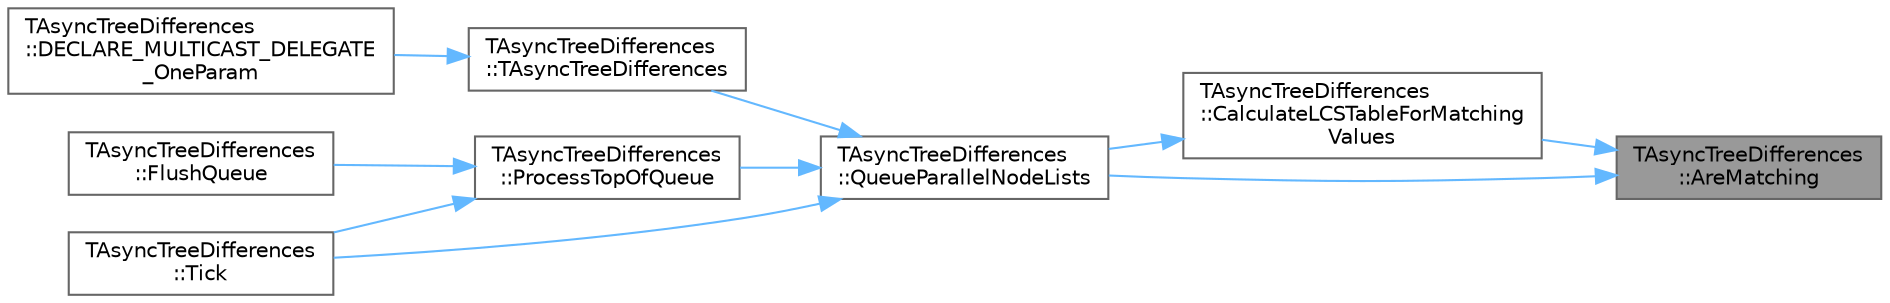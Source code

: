 digraph "TAsyncTreeDifferences::AreMatching"
{
 // INTERACTIVE_SVG=YES
 // LATEX_PDF_SIZE
  bgcolor="transparent";
  edge [fontname=Helvetica,fontsize=10,labelfontname=Helvetica,labelfontsize=10];
  node [fontname=Helvetica,fontsize=10,shape=box,height=0.2,width=0.4];
  rankdir="RL";
  Node1 [id="Node000001",label="TAsyncTreeDifferences\l::AreMatching",height=0.2,width=0.4,color="gray40", fillcolor="grey60", style="filled", fontcolor="black",tooltip=" "];
  Node1 -> Node2 [id="edge1_Node000001_Node000002",dir="back",color="steelblue1",style="solid",tooltip=" "];
  Node2 [id="Node000002",label="TAsyncTreeDifferences\l::CalculateLCSTableForMatching\lValues",height=0.2,width=0.4,color="grey40", fillcolor="white", style="filled",URL="$d7/d73/classTAsyncTreeDifferences.html#a42285d9d5187672149f6b055c367bfc0",tooltip=" "];
  Node2 -> Node3 [id="edge2_Node000002_Node000003",dir="back",color="steelblue1",style="solid",tooltip=" "];
  Node3 [id="Node000003",label="TAsyncTreeDifferences\l::QueueParallelNodeLists",height=0.2,width=0.4,color="grey40", fillcolor="white", style="filled",URL="$d7/d73/classTAsyncTreeDifferences.html#a2d94c232f38d039dab2555638e5ba2c1",tooltip=" "];
  Node3 -> Node4 [id="edge3_Node000003_Node000004",dir="back",color="steelblue1",style="solid",tooltip=" "];
  Node4 [id="Node000004",label="TAsyncTreeDifferences\l::TAsyncTreeDifferences",height=0.2,width=0.4,color="grey40", fillcolor="white", style="filled",URL="$d7/d73/classTAsyncTreeDifferences.html#a6680f6e8715954e4e8bcd67859c70cf4",tooltip=" "];
  Node4 -> Node5 [id="edge4_Node000004_Node000005",dir="back",color="steelblue1",style="solid",tooltip=" "];
  Node5 [id="Node000005",label="TAsyncTreeDifferences\l::DECLARE_MULTICAST_DELEGATE\l_OneParam",height=0.2,width=0.4,color="grey40", fillcolor="white", style="filled",URL="$d7/d73/classTAsyncTreeDifferences.html#a32494cf8eab418fee5a9f7858811418b",tooltip=" "];
  Node3 -> Node6 [id="edge5_Node000003_Node000006",dir="back",color="steelblue1",style="solid",tooltip=" "];
  Node6 [id="Node000006",label="TAsyncTreeDifferences\l::ProcessTopOfQueue",height=0.2,width=0.4,color="grey40", fillcolor="white", style="filled",URL="$d7/d73/classTAsyncTreeDifferences.html#ac89b7c857e9d0661c2615a3624a0f834",tooltip=" "];
  Node6 -> Node7 [id="edge6_Node000006_Node000007",dir="back",color="steelblue1",style="solid",tooltip=" "];
  Node7 [id="Node000007",label="TAsyncTreeDifferences\l::FlushQueue",height=0.2,width=0.4,color="grey40", fillcolor="white", style="filled",URL="$d7/d73/classTAsyncTreeDifferences.html#a9dc37bc7772f3d2b52e1bff582de4327",tooltip=" "];
  Node6 -> Node8 [id="edge7_Node000006_Node000008",dir="back",color="steelblue1",style="solid",tooltip=" "];
  Node8 [id="Node000008",label="TAsyncTreeDifferences\l::Tick",height=0.2,width=0.4,color="grey40", fillcolor="white", style="filled",URL="$d7/d73/classTAsyncTreeDifferences.html#a0b40f8ac962fa6807227b517120ae0b3",tooltip=" "];
  Node3 -> Node8 [id="edge8_Node000003_Node000008",dir="back",color="steelblue1",style="solid",tooltip=" "];
  Node1 -> Node3 [id="edge9_Node000001_Node000003",dir="back",color="steelblue1",style="solid",tooltip=" "];
}
